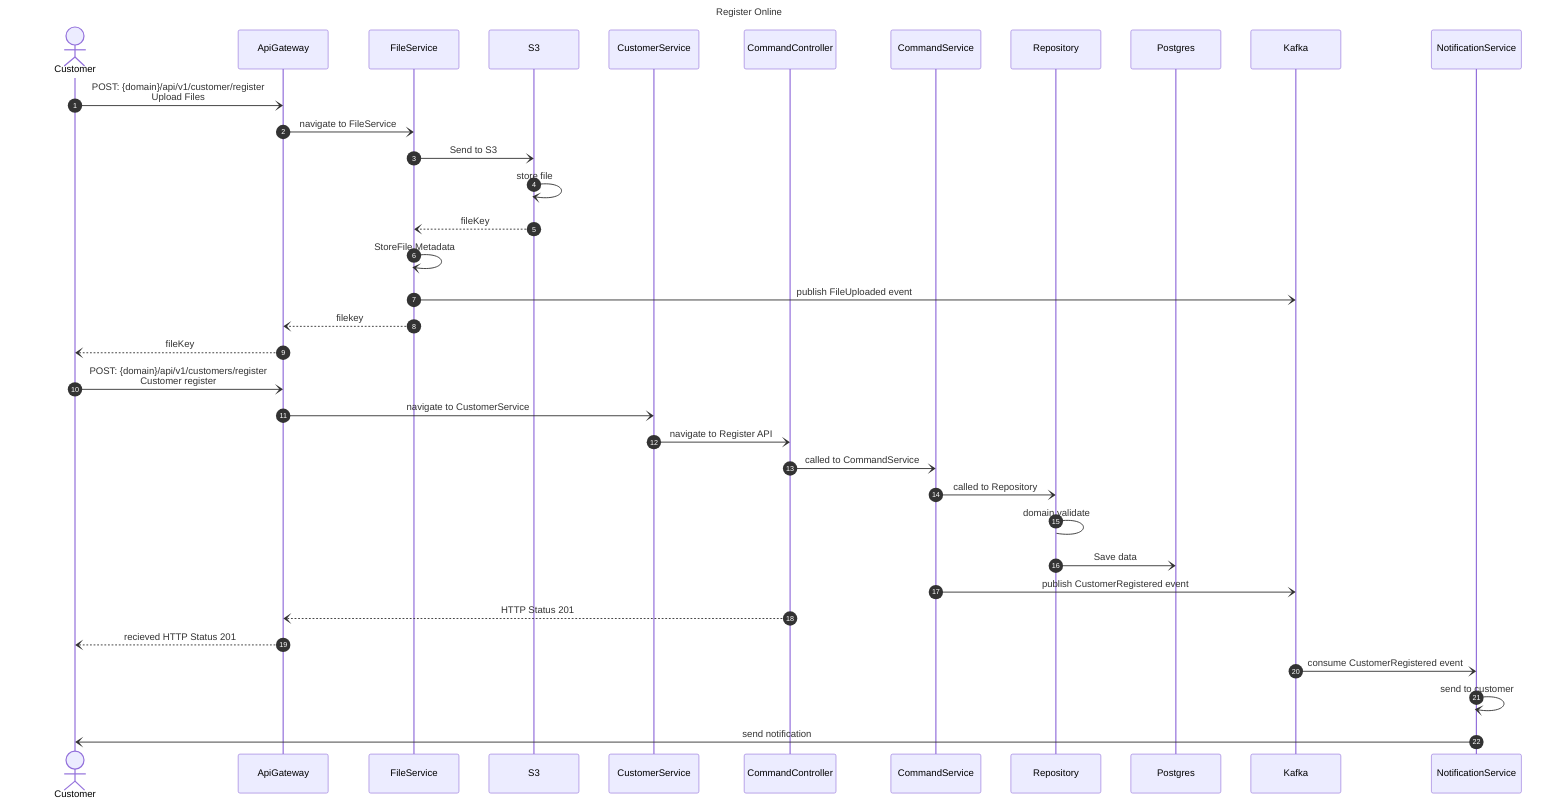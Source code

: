 ---
title: Register Online
---
sequenceDiagram
    autonumber
    actor c as Customer
    participant api as ApiGateway    

    participant fs as FileService
    participant s3 as S3
    participant cs as CustomerService    
    participant csCont as CommandController
    participant csServ as CommandService
    participant csRepo as Repository
    participant csDb as Postgres
    participant rb as Kafka
    participant nf as NotificationService

    c -) api: POST: {domain}/api/v1/customer/register <br> Upload Files
    api -) fs: navigate to FileService

    
    fs -) s3: Send to S3
    s3 -) s3: store file
    s3 --) fs: fileKey
    fs -) fs: StoreFile Metadata
    fs -) rb: publish FileUploaded event
    fs --) api: filekey
    api --) c: fileKey 


    c -) api: POST: {domain}/api/v1/customers/register <br> Customer register
    api -) cs: navigate to CustomerService

    cs -) csCont: navigate to Register API

    csCont -) csServ: called to CommandService


    csServ -) csRepo: called to Repository
    csRepo -> csRepo: domain validate

    csRepo -) csDb: Save data

    csServ -) rb: publish CustomerRegistered event
    csCont --) api: HTTP Status 201
    api --) c: recieved HTTP Status 201

    rb -) nf: consume CustomerRegistered event
    nf -) nf: send to customer
    nf -) c: send notification